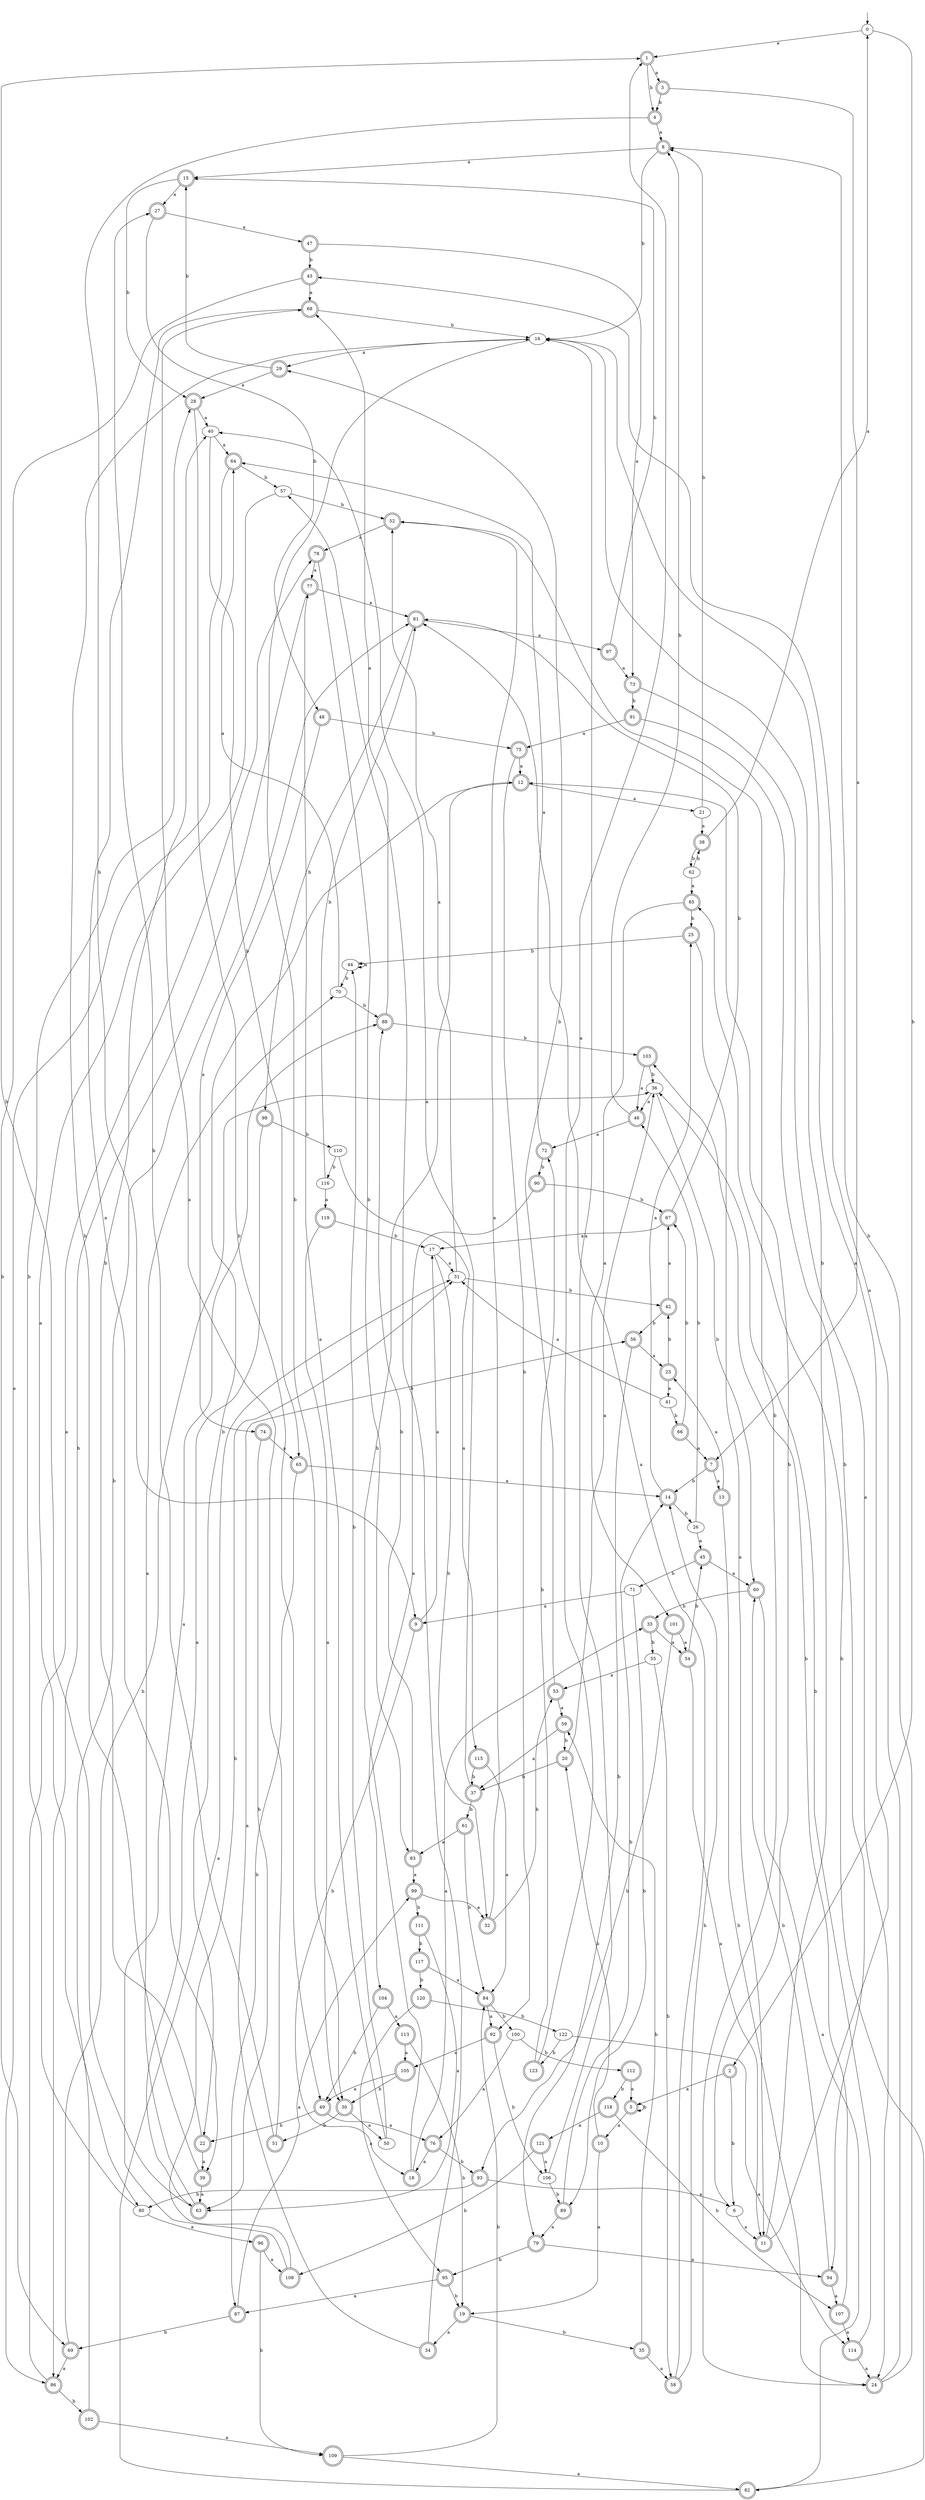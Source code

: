 digraph RandomDFA {
  __start0 [label="", shape=none];
  __start0 -> 0 [label=""];
  0 [shape=circle]
  0 -> 1 [label="a"]
  0 -> 2 [label="b"]
  1 [shape=doublecircle]
  1 -> 3 [label="a"]
  1 -> 4 [label="b"]
  2 [shape=doublecircle]
  2 -> 5 [label="a"]
  2 -> 6 [label="b"]
  3 [shape=doublecircle]
  3 -> 7 [label="a"]
  3 -> 4 [label="b"]
  4 [shape=doublecircle]
  4 -> 8 [label="a"]
  4 -> 9 [label="b"]
  5 [shape=doublecircle]
  5 -> 10 [label="a"]
  5 -> 5 [label="b"]
  6
  6 -> 11 [label="a"]
  6 -> 12 [label="b"]
  7 [shape=doublecircle]
  7 -> 13 [label="a"]
  7 -> 14 [label="b"]
  8 [shape=doublecircle]
  8 -> 15 [label="a"]
  8 -> 16 [label="b"]
  9 [shape=doublecircle]
  9 -> 17 [label="a"]
  9 -> 18 [label="b"]
  10 [shape=doublecircle]
  10 -> 19 [label="a"]
  10 -> 20 [label="b"]
  11 [shape=doublecircle]
  11 -> 16 [label="a"]
  11 -> 16 [label="b"]
  12 [shape=doublecircle]
  12 -> 21 [label="a"]
  12 -> 22 [label="b"]
  13 [shape=doublecircle]
  13 -> 23 [label="a"]
  13 -> 24 [label="b"]
  14 [shape=doublecircle]
  14 -> 25 [label="a"]
  14 -> 26 [label="b"]
  15 [shape=doublecircle]
  15 -> 27 [label="a"]
  15 -> 28 [label="b"]
  16
  16 -> 29 [label="a"]
  16 -> 30 [label="b"]
  17
  17 -> 31 [label="a"]
  17 -> 32 [label="b"]
  18 [shape=doublecircle]
  18 -> 33 [label="a"]
  18 -> 12 [label="b"]
  19 [shape=doublecircle]
  19 -> 34 [label="a"]
  19 -> 35 [label="b"]
  20 [shape=doublecircle]
  20 -> 36 [label="a"]
  20 -> 37 [label="b"]
  21
  21 -> 38 [label="a"]
  21 -> 8 [label="b"]
  22 [shape=doublecircle]
  22 -> 39 [label="a"]
  22 -> 40 [label="b"]
  23 [shape=doublecircle]
  23 -> 41 [label="a"]
  23 -> 42 [label="b"]
  24 [shape=doublecircle]
  24 -> 43 [label="a"]
  24 -> 8 [label="b"]
  25 [shape=doublecircle]
  25 -> 11 [label="a"]
  25 -> 44 [label="b"]
  26
  26 -> 45 [label="a"]
  26 -> 46 [label="b"]
  27 [shape=doublecircle]
  27 -> 47 [label="a"]
  27 -> 48 [label="b"]
  28 [shape=doublecircle]
  28 -> 40 [label="a"]
  28 -> 49 [label="b"]
  29 [shape=doublecircle]
  29 -> 28 [label="a"]
  29 -> 15 [label="b"]
  30 [shape=doublecircle]
  30 -> 50 [label="a"]
  30 -> 51 [label="b"]
  31
  31 -> 52 [label="a"]
  31 -> 42 [label="b"]
  32 [shape=doublecircle]
  32 -> 52 [label="a"]
  32 -> 53 [label="b"]
  33 [shape=doublecircle]
  33 -> 54 [label="a"]
  33 -> 55 [label="b"]
  34 [shape=doublecircle]
  34 -> 56 [label="a"]
  34 -> 57 [label="b"]
  35 [shape=doublecircle]
  35 -> 58 [label="a"]
  35 -> 59 [label="b"]
  36
  36 -> 46 [label="a"]
  36 -> 60 [label="b"]
  37 [shape=doublecircle]
  37 -> 40 [label="a"]
  37 -> 61 [label="b"]
  38 [shape=doublecircle]
  38 -> 0 [label="a"]
  38 -> 62 [label="b"]
  39 [shape=doublecircle]
  39 -> 63 [label="a"]
  39 -> 16 [label="b"]
  40
  40 -> 64 [label="a"]
  40 -> 65 [label="b"]
  41
  41 -> 31 [label="a"]
  41 -> 66 [label="b"]
  42 [shape=doublecircle]
  42 -> 67 [label="a"]
  42 -> 56 [label="b"]
  43 [shape=doublecircle]
  43 -> 68 [label="a"]
  43 -> 69 [label="b"]
  44
  44 -> 44 [label="a"]
  44 -> 70 [label="b"]
  45 [shape=doublecircle]
  45 -> 60 [label="a"]
  45 -> 71 [label="b"]
  46 [shape=doublecircle]
  46 -> 72 [label="a"]
  46 -> 8 [label="b"]
  47 [shape=doublecircle]
  47 -> 73 [label="a"]
  47 -> 43 [label="b"]
  48 [shape=doublecircle]
  48 -> 74 [label="a"]
  48 -> 75 [label="b"]
  49 [shape=doublecircle]
  49 -> 76 [label="a"]
  49 -> 22 [label="b"]
  50
  50 -> 77 [label="a"]
  50 -> 44 [label="b"]
  51 [shape=doublecircle]
  51 -> 68 [label="a"]
  51 -> 27 [label="b"]
  52 [shape=doublecircle]
  52 -> 78 [label="a"]
  52 -> 24 [label="b"]
  53 [shape=doublecircle]
  53 -> 59 [label="a"]
  53 -> 29 [label="b"]
  54 [shape=doublecircle]
  54 -> 11 [label="a"]
  54 -> 45 [label="b"]
  55
  55 -> 53 [label="a"]
  55 -> 58 [label="b"]
  56 [shape=doublecircle]
  56 -> 23 [label="a"]
  56 -> 79 [label="b"]
  57
  57 -> 80 [label="a"]
  57 -> 52 [label="b"]
  58 [shape=doublecircle]
  58 -> 81 [label="a"]
  58 -> 14 [label="b"]
  59 [shape=doublecircle]
  59 -> 37 [label="a"]
  59 -> 20 [label="b"]
  60 [shape=doublecircle]
  60 -> 82 [label="a"]
  60 -> 33 [label="b"]
  61 [shape=doublecircle]
  61 -> 83 [label="a"]
  61 -> 84 [label="b"]
  62
  62 -> 85 [label="a"]
  62 -> 38 [label="b"]
  63 [shape=doublecircle]
  63 -> 70 [label="a"]
  63 -> 1 [label="b"]
  64 [shape=doublecircle]
  64 -> 86 [label="a"]
  64 -> 57 [label="b"]
  65 [shape=doublecircle]
  65 -> 14 [label="a"]
  65 -> 87 [label="b"]
  66 [shape=doublecircle]
  66 -> 7 [label="a"]
  66 -> 67 [label="b"]
  67 [shape=doublecircle]
  67 -> 17 [label="a"]
  67 -> 81 [label="b"]
  68 [shape=doublecircle]
  68 -> 39 [label="a"]
  68 -> 16 [label="b"]
  69 [shape=doublecircle]
  69 -> 86 [label="a"]
  69 -> 36 [label="b"]
  70
  70 -> 64 [label="a"]
  70 -> 88 [label="b"]
  71
  71 -> 9 [label="a"]
  71 -> 89 [label="b"]
  72 [shape=doublecircle]
  72 -> 64 [label="a"]
  72 -> 90 [label="b"]
  73 [shape=doublecircle]
  73 -> 24 [label="a"]
  73 -> 91 [label="b"]
  74 [shape=doublecircle]
  74 -> 65 [label="a"]
  74 -> 63 [label="b"]
  75 [shape=doublecircle]
  75 -> 12 [label="a"]
  75 -> 92 [label="b"]
  76 [shape=doublecircle]
  76 -> 18 [label="a"]
  76 -> 93 [label="b"]
  77 [shape=doublecircle]
  77 -> 81 [label="a"]
  77 -> 86 [label="b"]
  78 [shape=doublecircle]
  78 -> 77 [label="a"]
  78 -> 83 [label="b"]
  79 [shape=doublecircle]
  79 -> 94 [label="a"]
  79 -> 95 [label="b"]
  80
  80 -> 96 [label="a"]
  80 -> 28 [label="b"]
  81 [shape=doublecircle]
  81 -> 97 [label="a"]
  81 -> 98 [label="b"]
  82 [shape=doublecircle]
  82 -> 31 [label="a"]
  82 -> 85 [label="b"]
  83 [shape=doublecircle]
  83 -> 99 [label="a"]
  83 -> 88 [label="b"]
  84 [shape=doublecircle]
  84 -> 92 [label="a"]
  84 -> 100 [label="b"]
  85 [shape=doublecircle]
  85 -> 101 [label="a"]
  85 -> 25 [label="b"]
  86 [shape=doublecircle]
  86 -> 78 [label="a"]
  86 -> 102 [label="b"]
  87 [shape=doublecircle]
  87 -> 99 [label="a"]
  87 -> 69 [label="b"]
  88 [shape=doublecircle]
  88 -> 68 [label="a"]
  88 -> 103 [label="b"]
  89 [shape=doublecircle]
  89 -> 79 [label="a"]
  89 -> 14 [label="b"]
  90 [shape=doublecircle]
  90 -> 104 [label="a"]
  90 -> 67 [label="b"]
  91 [shape=doublecircle]
  91 -> 75 [label="a"]
  91 -> 94 [label="b"]
  92 [shape=doublecircle]
  92 -> 105 [label="a"]
  92 -> 106 [label="b"]
  93 [shape=doublecircle]
  93 -> 6 [label="a"]
  93 -> 80 [label="b"]
  94 [shape=doublecircle]
  94 -> 107 [label="a"]
  94 -> 60 [label="b"]
  95 [shape=doublecircle]
  95 -> 87 [label="a"]
  95 -> 19 [label="b"]
  96 [shape=doublecircle]
  96 -> 108 [label="a"]
  96 -> 109 [label="b"]
  97 [shape=doublecircle]
  97 -> 73 [label="a"]
  97 -> 15 [label="b"]
  98 [shape=doublecircle]
  98 -> 63 [label="a"]
  98 -> 110 [label="b"]
  99 [shape=doublecircle]
  99 -> 32 [label="a"]
  99 -> 111 [label="b"]
  100
  100 -> 76 [label="a"]
  100 -> 112 [label="b"]
  101 [shape=doublecircle]
  101 -> 54 [label="a"]
  101 -> 93 [label="b"]
  102 [shape=doublecircle]
  102 -> 109 [label="a"]
  102 -> 81 [label="b"]
  103 [shape=doublecircle]
  103 -> 46 [label="a"]
  103 -> 36 [label="b"]
  104 [shape=doublecircle]
  104 -> 113 [label="a"]
  104 -> 49 [label="b"]
  105 [shape=doublecircle]
  105 -> 49 [label="a"]
  105 -> 30 [label="b"]
  106
  106 -> 16 [label="a"]
  106 -> 89 [label="b"]
  107 [shape=doublecircle]
  107 -> 114 [label="a"]
  107 -> 103 [label="b"]
  108 [shape=doublecircle]
  108 -> 88 [label="a"]
  108 -> 31 [label="b"]
  109 [shape=doublecircle]
  109 -> 82 [label="a"]
  109 -> 84 [label="b"]
  110
  110 -> 115 [label="a"]
  110 -> 116 [label="b"]
  111 [shape=doublecircle]
  111 -> 63 [label="a"]
  111 -> 117 [label="b"]
  112 [shape=doublecircle]
  112 -> 5 [label="a"]
  112 -> 118 [label="b"]
  113 [shape=doublecircle]
  113 -> 105 [label="a"]
  113 -> 19 [label="b"]
  114 [shape=doublecircle]
  114 -> 24 [label="a"]
  114 -> 36 [label="b"]
  115 [shape=doublecircle]
  115 -> 84 [label="a"]
  115 -> 37 [label="b"]
  116
  116 -> 119 [label="a"]
  116 -> 81 [label="b"]
  117 [shape=doublecircle]
  117 -> 84 [label="a"]
  117 -> 120 [label="b"]
  118 [shape=doublecircle]
  118 -> 121 [label="a"]
  118 -> 107 [label="b"]
  119 [shape=doublecircle]
  119 -> 30 [label="a"]
  119 -> 17 [label="b"]
  120 [shape=doublecircle]
  120 -> 95 [label="a"]
  120 -> 122 [label="b"]
  121 [shape=doublecircle]
  121 -> 106 [label="a"]
  121 -> 108 [label="b"]
  122
  122 -> 114 [label="a"]
  122 -> 123 [label="b"]
  123 [shape=doublecircle]
  123 -> 1 [label="a"]
  123 -> 72 [label="b"]
}
